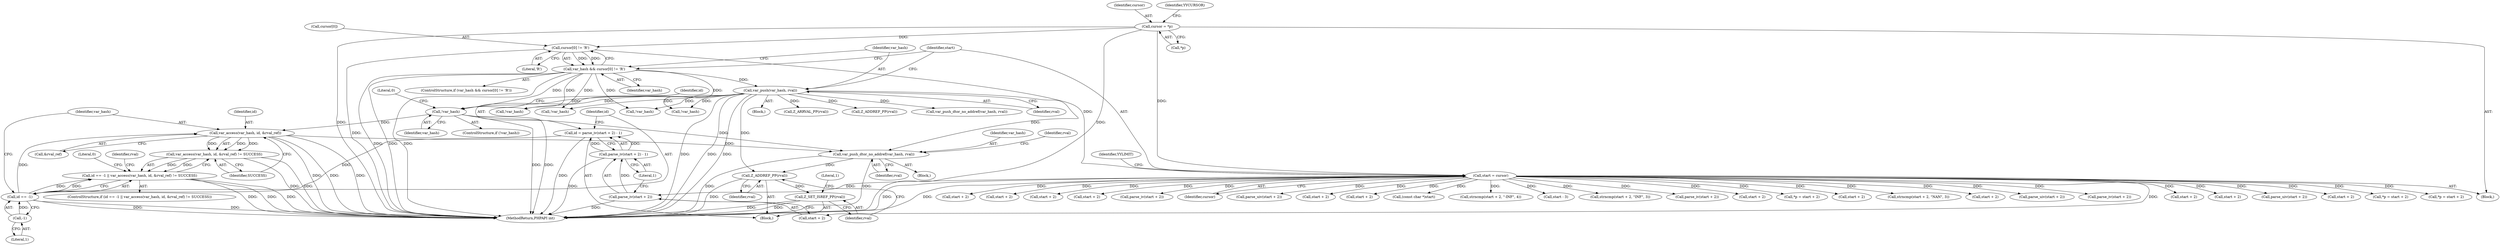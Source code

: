 digraph "0_php-src_6a7cc8ff85827fa9ac715b3a83c2d9147f33cd43?w=1_2@pointer" {
"1002372" [label="(Call,var_access(var_hash, id, &rval_ref))"];
"1002353" [label="(Call,!var_hash)"];
"1000131" [label="(Call,var_hash && cursor[0] != 'R')"];
"1000133" [label="(Call,cursor[0] != 'R')"];
"1000119" [label="(Call,cursor = *p)"];
"1000139" [label="(Call,var_push(var_hash, rval))"];
"1002367" [label="(Call,id == -1)"];
"1002357" [label="(Call,id = parse_iv(start + 2) - 1)"];
"1002359" [label="(Call,parse_iv(start + 2) - 1)"];
"1002360" [label="(Call,parse_iv(start + 2))"];
"1000142" [label="(Call,start = cursor)"];
"1002369" [label="(Call,-1)"];
"1002371" [label="(Call,var_access(var_hash, id, &rval_ref) != SUCCESS)"];
"1002366" [label="(Call,id == -1 || var_access(var_hash, id, &rval_ref) != SUCCESS)"];
"1002387" [label="(Call,var_push_dtor_no_addref(var_hash, rval))"];
"1002395" [label="(Call,Z_ADDREF_PP(rval))"];
"1002397" [label="(Call,Z_SET_ISREF_PP(rval))"];
"1000120" [label="(Identifier,cursor)"];
"1001264" [label="(Call,start + 2)"];
"1000490" [label="(Call,parse_uiv(start + 2))"];
"1002101" [label="(Call,parse_iv(start + 2))"];
"1000141" [label="(Identifier,rval)"];
"1002102" [label="(Call,start + 2)"];
"1002380" [label="(Literal,0)"];
"1000491" [label="(Call,start + 2)"];
"1002354" [label="(Identifier,var_hash)"];
"1002373" [label="(Identifier,var_hash)"];
"1002368" [label="(Identifier,id)"];
"1002367" [label="(Call,id == -1)"];
"1002388" [label="(Identifier,var_hash)"];
"1000139" [label="(Call,var_push(var_hash, rval))"];
"1001263" [label="(Call,parse_uiv(start + 2))"];
"1002218" [label="(Call,start + 2)"];
"1002372" [label="(Call,var_access(var_hash, id, &rval_ref))"];
"1000138" [label="(Block,)"];
"1002374" [label="(Identifier,id)"];
"1001277" [label="(Call,*p = start + 2)"];
"1002371" [label="(Call,var_access(var_hash, id, &rval_ref) != SUCCESS)"];
"1000140" [label="(Identifier,var_hash)"];
"1002370" [label="(Literal,1)"];
"1000508" [label="(Call,*p = start + 2)"];
"1002389" [label="(Identifier,rval)"];
"1002397" [label="(Call,Z_SET_ISREF_PP(rval))"];
"1000137" [label="(Literal,'R')"];
"1002387" [label="(Call,var_push_dtor_no_addref(var_hash, rval))"];
"1002395" [label="(Call,Z_ADDREF_PP(rval))"];
"1002377" [label="(Identifier,SUCCESS)"];
"1002365" [label="(ControlStructure,if (id == -1 || var_access(var_hash, id, &rval_ref) != SUCCESS))"];
"1002359" [label="(Call,parse_iv(start + 2) - 1)"];
"1002346" [label="(Block,)"];
"1000143" [label="(Identifier,start)"];
"1001872" [label="(Call,start + 2)"];
"1002361" [label="(Call,start + 2)"];
"1002353" [label="(Call,!var_hash)"];
"1000511" [label="(Call,start + 2)"];
"1001280" [label="(Call,start + 2)"];
"1002357" [label="(Call,id = parse_iv(start + 2) - 1)"];
"1000470" [label="(Call,!var_hash)"];
"1000134" [label="(Call,cursor[0])"];
"1001108" [label="(Call,start + 2)"];
"1002217" [label="(Call,parse_iv(start + 2))"];
"1002358" [label="(Identifier,id)"];
"1000995" [label="(Call,Z_ARRVAL_PP(rval))"];
"1002369" [label="(Call,-1)"];
"1002360" [label="(Call,parse_iv(start + 2))"];
"1000144" [label="(Identifier,cursor)"];
"1001091" [label="(Call,parse_uiv(start + 2))"];
"1000965" [label="(Call,start + 2)"];
"1002386" [label="(Block,)"];
"1000151" [label="(Identifier,YYLIMIT)"];
"1001858" [label="(Call,start + 2)"];
"1002384" [label="(Identifier,rval)"];
"1002375" [label="(Call,&rval_ref)"];
"1002260" [label="(Call,Z_ADDREF_PP(rval))"];
"1002398" [label="(Identifier,rval)"];
"1002252" [label="(Call,var_push_dtor_no_addref(var_hash, rval))"];
"1000131" [label="(Call,var_hash && cursor[0] != 'R')"];
"1000132" [label="(Identifier,var_hash)"];
"1002396" [label="(Identifier,rval)"];
"1001631" [label="(Call,(const char *)start)"];
"1000142" [label="(Call,start = cursor)"];
"1001871" [label="(Call,strncmp(start + 2, \"-INF\", 4))"];
"1002356" [label="(Literal,0)"];
"1000130" [label="(ControlStructure,if (var_hash && cursor[0] != 'R'))"];
"1001983" [label="(Call,start - 3)"];
"1001857" [label="(Call,strncmp(start + 2, \"INF\", 3))"];
"1000121" [label="(Call,*p)"];
"1002364" [label="(Literal,1)"];
"1002366" [label="(Call,id == -1 || var_access(var_hash, id, &rval_ref) != SUCCESS)"];
"1000119" [label="(Call,cursor = *p)"];
"1000964" [label="(Call,parse_iv(start + 2))"];
"1000125" [label="(Identifier,YYCURSOR)"];
"1002352" [label="(ControlStructure,if (!var_hash))"];
"1000973" [label="(Call,!var_hash)"];
"1002392" [label="(Identifier,rval)"];
"1001092" [label="(Call,start + 2)"];
"1001105" [label="(Call,*p = start + 2)"];
"1000867" [label="(Call,!var_hash)"];
"1000133" [label="(Call,cursor[0] != 'R')"];
"1001844" [label="(Call,start + 2)"];
"1002210" [label="(Call,!var_hash)"];
"1002400" [label="(Literal,1)"];
"1001843" [label="(Call,strncmp(start + 2, \"NAN\", 3))"];
"1002403" [label="(MethodReturn,PHPAPI int)"];
"1000110" [label="(Block,)"];
"1002372" -> "1002371"  [label="AST: "];
"1002372" -> "1002375"  [label="CFG: "];
"1002373" -> "1002372"  [label="AST: "];
"1002374" -> "1002372"  [label="AST: "];
"1002375" -> "1002372"  [label="AST: "];
"1002377" -> "1002372"  [label="CFG: "];
"1002372" -> "1002403"  [label="DDG: "];
"1002372" -> "1002403"  [label="DDG: "];
"1002372" -> "1002403"  [label="DDG: "];
"1002372" -> "1002371"  [label="DDG: "];
"1002372" -> "1002371"  [label="DDG: "];
"1002372" -> "1002371"  [label="DDG: "];
"1002353" -> "1002372"  [label="DDG: "];
"1002367" -> "1002372"  [label="DDG: "];
"1002372" -> "1002387"  [label="DDG: "];
"1002353" -> "1002352"  [label="AST: "];
"1002353" -> "1002354"  [label="CFG: "];
"1002354" -> "1002353"  [label="AST: "];
"1002356" -> "1002353"  [label="CFG: "];
"1002358" -> "1002353"  [label="CFG: "];
"1002353" -> "1002403"  [label="DDG: "];
"1002353" -> "1002403"  [label="DDG: "];
"1000131" -> "1002353"  [label="DDG: "];
"1000139" -> "1002353"  [label="DDG: "];
"1002353" -> "1002387"  [label="DDG: "];
"1000131" -> "1000130"  [label="AST: "];
"1000131" -> "1000132"  [label="CFG: "];
"1000131" -> "1000133"  [label="CFG: "];
"1000132" -> "1000131"  [label="AST: "];
"1000133" -> "1000131"  [label="AST: "];
"1000140" -> "1000131"  [label="CFG: "];
"1000143" -> "1000131"  [label="CFG: "];
"1000131" -> "1002403"  [label="DDG: "];
"1000131" -> "1002403"  [label="DDG: "];
"1000131" -> "1002403"  [label="DDG: "];
"1000133" -> "1000131"  [label="DDG: "];
"1000133" -> "1000131"  [label="DDG: "];
"1000131" -> "1000139"  [label="DDG: "];
"1000131" -> "1000470"  [label="DDG: "];
"1000131" -> "1000867"  [label="DDG: "];
"1000131" -> "1000973"  [label="DDG: "];
"1000131" -> "1002210"  [label="DDG: "];
"1000133" -> "1000137"  [label="CFG: "];
"1000134" -> "1000133"  [label="AST: "];
"1000137" -> "1000133"  [label="AST: "];
"1000133" -> "1002403"  [label="DDG: "];
"1000119" -> "1000133"  [label="DDG: "];
"1000133" -> "1000142"  [label="DDG: "];
"1000119" -> "1000110"  [label="AST: "];
"1000119" -> "1000121"  [label="CFG: "];
"1000120" -> "1000119"  [label="AST: "];
"1000121" -> "1000119"  [label="AST: "];
"1000125" -> "1000119"  [label="CFG: "];
"1000119" -> "1002403"  [label="DDG: "];
"1000119" -> "1002403"  [label="DDG: "];
"1000119" -> "1000142"  [label="DDG: "];
"1000139" -> "1000138"  [label="AST: "];
"1000139" -> "1000141"  [label="CFG: "];
"1000140" -> "1000139"  [label="AST: "];
"1000141" -> "1000139"  [label="AST: "];
"1000143" -> "1000139"  [label="CFG: "];
"1000139" -> "1002403"  [label="DDG: "];
"1000139" -> "1002403"  [label="DDG: "];
"1000139" -> "1002403"  [label="DDG: "];
"1000139" -> "1000470"  [label="DDG: "];
"1000139" -> "1000867"  [label="DDG: "];
"1000139" -> "1000973"  [label="DDG: "];
"1000139" -> "1000995"  [label="DDG: "];
"1000139" -> "1002210"  [label="DDG: "];
"1000139" -> "1002252"  [label="DDG: "];
"1000139" -> "1002260"  [label="DDG: "];
"1000139" -> "1002387"  [label="DDG: "];
"1000139" -> "1002395"  [label="DDG: "];
"1002367" -> "1002366"  [label="AST: "];
"1002367" -> "1002369"  [label="CFG: "];
"1002368" -> "1002367"  [label="AST: "];
"1002369" -> "1002367"  [label="AST: "];
"1002373" -> "1002367"  [label="CFG: "];
"1002366" -> "1002367"  [label="CFG: "];
"1002367" -> "1002403"  [label="DDG: "];
"1002367" -> "1002403"  [label="DDG: "];
"1002367" -> "1002366"  [label="DDG: "];
"1002367" -> "1002366"  [label="DDG: "];
"1002357" -> "1002367"  [label="DDG: "];
"1002369" -> "1002367"  [label="DDG: "];
"1002357" -> "1002346"  [label="AST: "];
"1002357" -> "1002359"  [label="CFG: "];
"1002358" -> "1002357"  [label="AST: "];
"1002359" -> "1002357"  [label="AST: "];
"1002368" -> "1002357"  [label="CFG: "];
"1002357" -> "1002403"  [label="DDG: "];
"1002359" -> "1002357"  [label="DDG: "];
"1002359" -> "1002357"  [label="DDG: "];
"1002359" -> "1002364"  [label="CFG: "];
"1002360" -> "1002359"  [label="AST: "];
"1002364" -> "1002359"  [label="AST: "];
"1002359" -> "1002403"  [label="DDG: "];
"1002360" -> "1002359"  [label="DDG: "];
"1002360" -> "1002361"  [label="CFG: "];
"1002361" -> "1002360"  [label="AST: "];
"1002364" -> "1002360"  [label="CFG: "];
"1002360" -> "1002403"  [label="DDG: "];
"1000142" -> "1002360"  [label="DDG: "];
"1000142" -> "1000110"  [label="AST: "];
"1000142" -> "1000144"  [label="CFG: "];
"1000143" -> "1000142"  [label="AST: "];
"1000144" -> "1000142"  [label="AST: "];
"1000151" -> "1000142"  [label="CFG: "];
"1000142" -> "1002403"  [label="DDG: "];
"1000142" -> "1002403"  [label="DDG: "];
"1000142" -> "1000490"  [label="DDG: "];
"1000142" -> "1000491"  [label="DDG: "];
"1000142" -> "1000508"  [label="DDG: "];
"1000142" -> "1000511"  [label="DDG: "];
"1000142" -> "1000964"  [label="DDG: "];
"1000142" -> "1000965"  [label="DDG: "];
"1000142" -> "1001091"  [label="DDG: "];
"1000142" -> "1001092"  [label="DDG: "];
"1000142" -> "1001105"  [label="DDG: "];
"1000142" -> "1001108"  [label="DDG: "];
"1000142" -> "1001263"  [label="DDG: "];
"1000142" -> "1001264"  [label="DDG: "];
"1000142" -> "1001277"  [label="DDG: "];
"1000142" -> "1001280"  [label="DDG: "];
"1000142" -> "1001631"  [label="DDG: "];
"1000142" -> "1001843"  [label="DDG: "];
"1000142" -> "1001844"  [label="DDG: "];
"1000142" -> "1001857"  [label="DDG: "];
"1000142" -> "1001858"  [label="DDG: "];
"1000142" -> "1001871"  [label="DDG: "];
"1000142" -> "1001872"  [label="DDG: "];
"1000142" -> "1001983"  [label="DDG: "];
"1000142" -> "1002101"  [label="DDG: "];
"1000142" -> "1002102"  [label="DDG: "];
"1000142" -> "1002217"  [label="DDG: "];
"1000142" -> "1002218"  [label="DDG: "];
"1000142" -> "1002361"  [label="DDG: "];
"1002369" -> "1002370"  [label="CFG: "];
"1002370" -> "1002369"  [label="AST: "];
"1002371" -> "1002366"  [label="AST: "];
"1002371" -> "1002377"  [label="CFG: "];
"1002377" -> "1002371"  [label="AST: "];
"1002366" -> "1002371"  [label="CFG: "];
"1002371" -> "1002403"  [label="DDG: "];
"1002371" -> "1002403"  [label="DDG: "];
"1002371" -> "1002366"  [label="DDG: "];
"1002371" -> "1002366"  [label="DDG: "];
"1002366" -> "1002365"  [label="AST: "];
"1002380" -> "1002366"  [label="CFG: "];
"1002384" -> "1002366"  [label="CFG: "];
"1002366" -> "1002403"  [label="DDG: "];
"1002366" -> "1002403"  [label="DDG: "];
"1002366" -> "1002403"  [label="DDG: "];
"1002387" -> "1002386"  [label="AST: "];
"1002387" -> "1002389"  [label="CFG: "];
"1002388" -> "1002387"  [label="AST: "];
"1002389" -> "1002387"  [label="AST: "];
"1002392" -> "1002387"  [label="CFG: "];
"1002387" -> "1002403"  [label="DDG: "];
"1002387" -> "1002403"  [label="DDG: "];
"1002387" -> "1002395"  [label="DDG: "];
"1002395" -> "1002346"  [label="AST: "];
"1002395" -> "1002396"  [label="CFG: "];
"1002396" -> "1002395"  [label="AST: "];
"1002398" -> "1002395"  [label="CFG: "];
"1002395" -> "1002403"  [label="DDG: "];
"1002395" -> "1002397"  [label="DDG: "];
"1002397" -> "1002346"  [label="AST: "];
"1002397" -> "1002398"  [label="CFG: "];
"1002398" -> "1002397"  [label="AST: "];
"1002400" -> "1002397"  [label="CFG: "];
"1002397" -> "1002403"  [label="DDG: "];
"1002397" -> "1002403"  [label="DDG: "];
}
